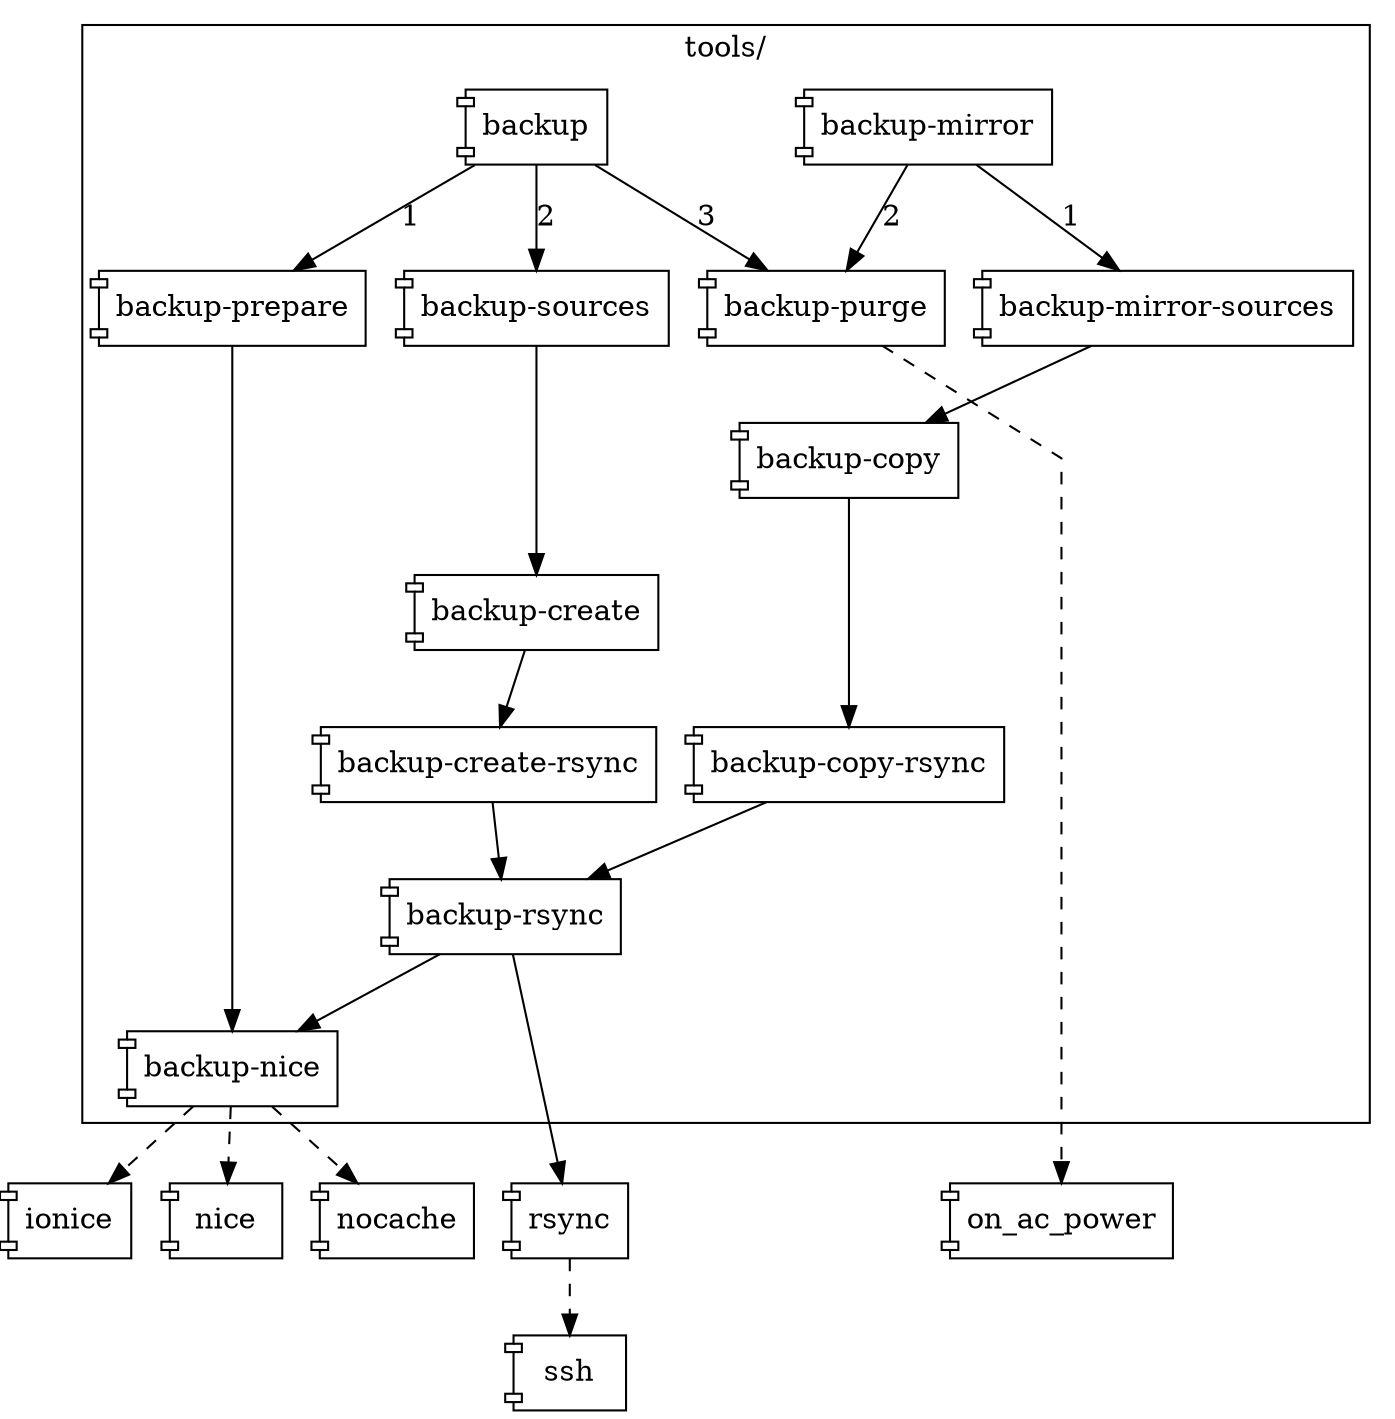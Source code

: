 digraph "rsync-backup" {
	graph	[ splines = polyline ]
	node	[ shape = component ]
	subgraph "cluster:tools" {
		graph	[ label = "tools/" ]
		node	[ target = "_parent", URL = "../#\N" ]
		"backup"		-> "backup-prepare"		[ label = 1 ]
		"backup"		-> "backup-sources"		[ label = 2 ]
		"backup"		-> "backup-purge"		[ label = 3 ]
		"backup-copy"		-> "backup-copy-rsync"		[ minlen = 2 ]
		"backup-copy"		-> "backup-create"		[ style = invis ]
		"backup-copy-rsync"	-> "backup-rsync"
		"backup-create"		-> "backup-create-rsync"
		"backup-create-rsync"	-> "backup-rsync"
		"backup-mirror"		-> "backup-mirror-sources"	[ label = 1 ]
		"backup-mirror"		-> "backup-purge"		[ label = 2 ]
		"backup-mirror-sources"	-> "backup-copy"
		"backup-prepare"	-> "backup-nice"		[ minlen = 5 ]
		"backup-rsync"		-> "backup-nice"
		"backup-sources"	-> "backup-create"		[ minlen = 2 ]
	}
	"backup-nice"	-> "ionice"		[ style = dashed ]
	"backup-nice"	-> "nice"		[ style = dashed ]
	"backup-nice"	-> "nocache"		[ style = dashed ]
	"backup-purge"	-> "on_ac_power"	[ minlen = 6, style = dashed ]
	"backup-rsync"	-> "rsync"		[ minlen = 2 ]
	"rsync"		-> "ssh"		[ style = dashed ]
}
